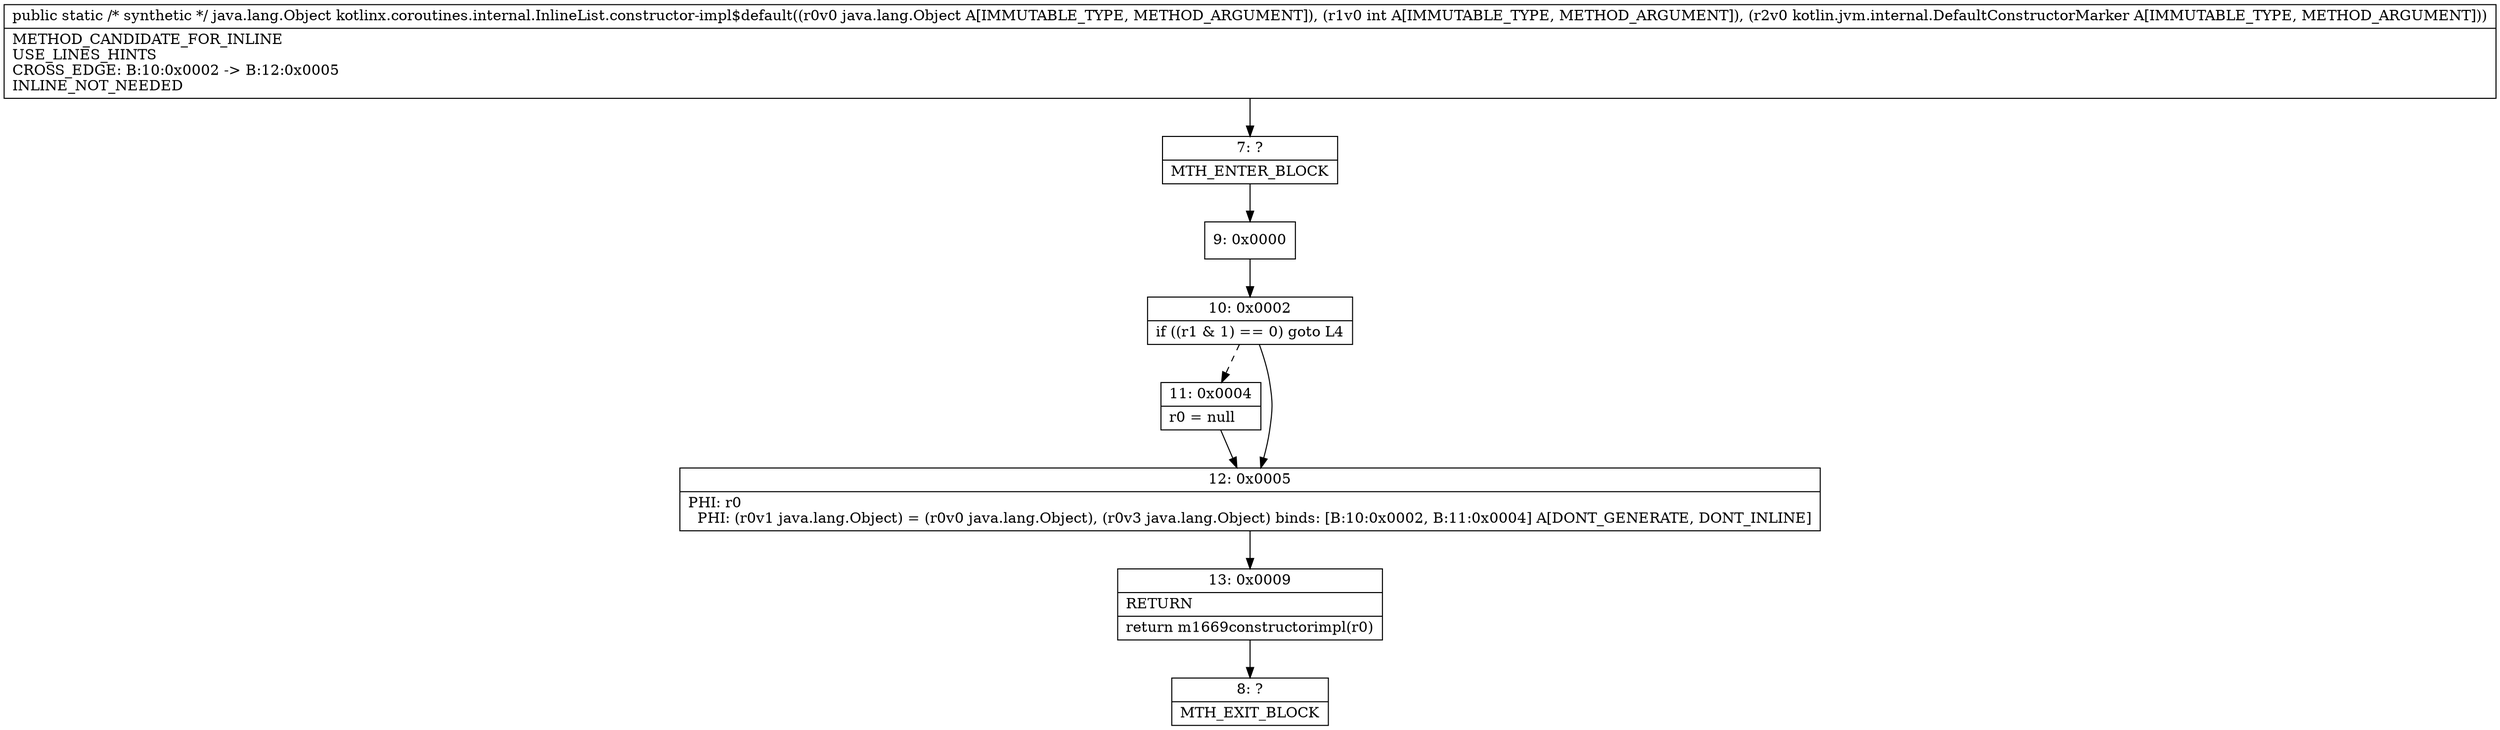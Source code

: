 digraph "CFG forkotlinx.coroutines.internal.InlineList.constructor\-impl$default(Ljava\/lang\/Object;ILkotlin\/jvm\/internal\/DefaultConstructorMarker;)Ljava\/lang\/Object;" {
Node_7 [shape=record,label="{7\:\ ?|MTH_ENTER_BLOCK\l}"];
Node_9 [shape=record,label="{9\:\ 0x0000}"];
Node_10 [shape=record,label="{10\:\ 0x0002|if ((r1 & 1) == 0) goto L4\l}"];
Node_11 [shape=record,label="{11\:\ 0x0004|r0 = null\l}"];
Node_12 [shape=record,label="{12\:\ 0x0005|PHI: r0 \l  PHI: (r0v1 java.lang.Object) = (r0v0 java.lang.Object), (r0v3 java.lang.Object) binds: [B:10:0x0002, B:11:0x0004] A[DONT_GENERATE, DONT_INLINE]\l}"];
Node_13 [shape=record,label="{13\:\ 0x0009|RETURN\l|return m1669constructorimpl(r0)\l}"];
Node_8 [shape=record,label="{8\:\ ?|MTH_EXIT_BLOCK\l}"];
MethodNode[shape=record,label="{public static \/* synthetic *\/ java.lang.Object kotlinx.coroutines.internal.InlineList.constructor\-impl$default((r0v0 java.lang.Object A[IMMUTABLE_TYPE, METHOD_ARGUMENT]), (r1v0 int A[IMMUTABLE_TYPE, METHOD_ARGUMENT]), (r2v0 kotlin.jvm.internal.DefaultConstructorMarker A[IMMUTABLE_TYPE, METHOD_ARGUMENT]))  | METHOD_CANDIDATE_FOR_INLINE\lUSE_LINES_HINTS\lCROSS_EDGE: B:10:0x0002 \-\> B:12:0x0005\lINLINE_NOT_NEEDED\l}"];
MethodNode -> Node_7;Node_7 -> Node_9;
Node_9 -> Node_10;
Node_10 -> Node_11[style=dashed];
Node_10 -> Node_12;
Node_11 -> Node_12;
Node_12 -> Node_13;
Node_13 -> Node_8;
}

